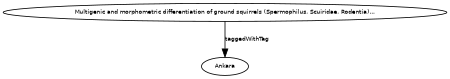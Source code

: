 digraph G {
size="3,3";
node [fontsize=7, fontname="Helvetica"];
edge [fontsize=7, fontname="Helvetica"];
node0 [label="Ankara", width=0.27433100247,height=0.27433100247];
node1 [label="Multigenic and morphometric differentiation of ground squirrels (Spermophilus, Scuiridae, Rodentia)...", width=0.27433100247,height=0.27433100247];
node1 -> node0 [label="taggedWithTag"];
}

